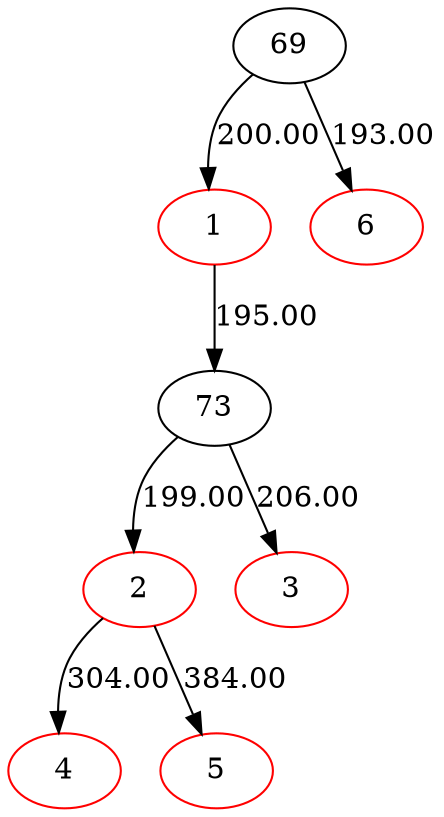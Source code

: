 digraph {
1[color=red]
2[color=red]
3[color=red]
4[color=red]
69[color=black]
5[color=red]
6[color=red]
73[color=black]
69->1[label=200.00]
2->4[label=304.00]
2->5[label=384.00]
1->73[label=195.00]
69->6[label=193.00]
73->2[label=199.00]
73->3[label=206.00]
}